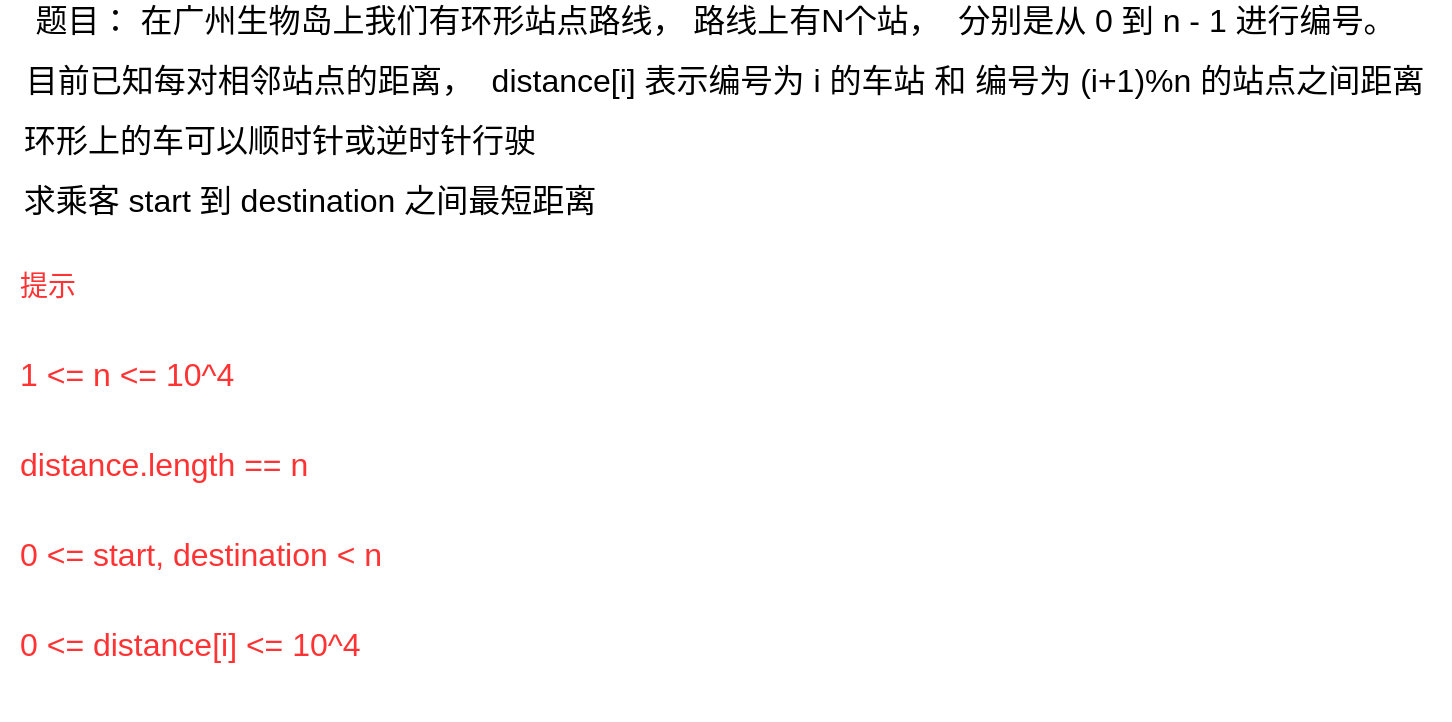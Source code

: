 <mxfile version="12.4.8" type="github"><diagram id="cC2I9uxYICh7ZXYRlDdz" name="Page-1"><mxGraphModel dx="2066" dy="1163" grid="1" gridSize="10" guides="1" tooltips="1" connect="1" arrows="1" fold="1" page="1" pageScale="1" pageWidth="827" pageHeight="1169" math="0" shadow="0"><root><mxCell id="0"/><mxCell id="1" parent="0"/><mxCell id="HfESi_d0lb-CTOYMs_fl-1" value="&lt;div&gt;&lt;font style=&quot;font-size: 16px&quot;&gt;题目： 在广州生物岛上我们有环形站点路线， 路线上有N个站，&amp;nbsp; 分别是从 0 到 n - 1 进行编号。&amp;nbsp;&lt;/font&gt;&lt;/div&gt;" style="text;html=1;strokeColor=none;fillColor=none;align=center;verticalAlign=middle;whiteSpace=wrap;rounded=0;" vertex="1" parent="1"><mxGeometry x="60" y="80" width="710" height="20" as="geometry"/></mxCell><mxCell id="HfESi_d0lb-CTOYMs_fl-2" value="&lt;font style=&quot;font-size: 16px&quot;&gt;求乘客 start 到 destination 之间最短距离&lt;/font&gt;" style="text;html=1;strokeColor=none;fillColor=none;align=center;verticalAlign=middle;whiteSpace=wrap;rounded=0;" vertex="1" parent="1"><mxGeometry x="60" y="170" width="300" height="20" as="geometry"/></mxCell><mxCell id="HfESi_d0lb-CTOYMs_fl-3" value="&lt;font style=&quot;font-size: 16px&quot;&gt;目前已知每对相邻站点的距离，&amp;nbsp; distance[i] 表示编号为 i 的车站 和 编号为 (i+1)%n 的站点之间距离&lt;/font&gt;" style="text;html=1;strokeColor=none;fillColor=none;align=center;verticalAlign=middle;whiteSpace=wrap;rounded=0;" vertex="1" parent="1"><mxGeometry x="55" y="110" width="725" height="20" as="geometry"/></mxCell><mxCell id="HfESi_d0lb-CTOYMs_fl-4" value="&lt;font style=&quot;font-size: 16px&quot;&gt;环形上的车可以顺时针或逆时针行驶&lt;/font&gt;" style="text;html=1;strokeColor=none;fillColor=none;align=center;verticalAlign=middle;whiteSpace=wrap;rounded=0;" vertex="1" parent="1"><mxGeometry x="55" y="140" width="280" height="20" as="geometry"/></mxCell><mxCell id="HfESi_d0lb-CTOYMs_fl-5" value="&lt;h1&gt;&lt;font style=&quot;font-size: 14px ; font-weight: normal&quot; color=&quot;#ff3333&quot;&gt;提示&lt;/font&gt;&lt;/h1&gt;&lt;h1&gt;&lt;font size=&quot;3&quot; style=&quot;font-weight: normal&quot; color=&quot;#ff3333&quot;&gt;1 &amp;lt;= n &amp;lt;= 10^4&lt;/font&gt;&lt;/h1&gt;&lt;h1&gt;&lt;font size=&quot;3&quot; style=&quot;font-weight: normal&quot; color=&quot;#ff3333&quot;&gt;distance.length == n&lt;/font&gt;&lt;/h1&gt;&lt;h1&gt;&lt;font size=&quot;3&quot; style=&quot;font-weight: normal&quot; color=&quot;#ff3333&quot;&gt;0 &amp;lt;= start, destination &amp;lt; n&lt;/font&gt;&lt;/h1&gt;&lt;h1&gt;&lt;font size=&quot;3&quot; style=&quot;font-weight: normal&quot; color=&quot;#ff3333&quot;&gt;0 &amp;lt;= distance[i] &amp;lt;= 10^4&lt;/font&gt;&lt;/h1&gt;" style="text;html=1;strokeColor=none;fillColor=none;spacing=5;spacingTop=-20;whiteSpace=wrap;overflow=hidden;rounded=0;" vertex="1" parent="1"><mxGeometry x="60" y="200" width="210" height="240" as="geometry"/></mxCell></root></mxGraphModel></diagram></mxfile>